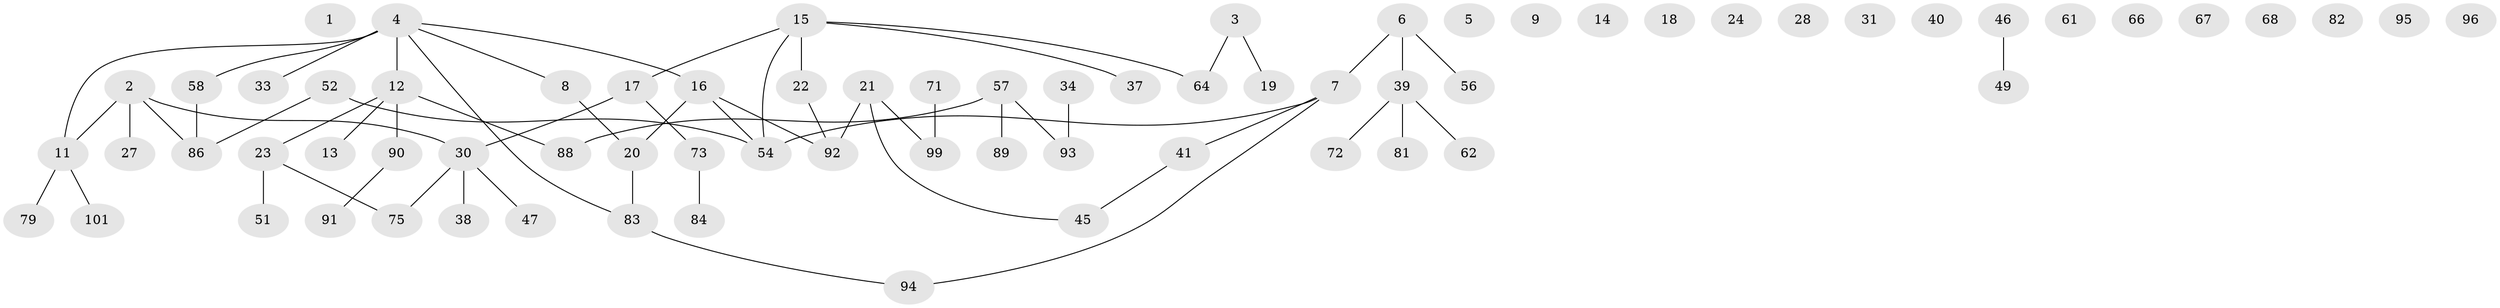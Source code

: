 // original degree distribution, {0: 0.13725490196078433, 1: 0.3333333333333333, 3: 0.1568627450980392, 2: 0.24509803921568626, 4: 0.08823529411764706, 5: 0.0392156862745098}
// Generated by graph-tools (version 1.1) at 2025/16/03/04/25 18:16:25]
// undirected, 71 vertices, 62 edges
graph export_dot {
graph [start="1"]
  node [color=gray90,style=filled];
  1;
  2 [super="+76"];
  3 [super="+42"];
  4 [super="+10+26+59"];
  5 [super="+48+74"];
  6 [super="+32"];
  7 [super="+53+69+77"];
  8 [super="+102"];
  9 [super="+25"];
  11 [super="+35+60"];
  12 [super="+63+85+97+100"];
  13;
  14;
  15 [super="+43+65"];
  16 [super="+36+44"];
  17 [super="+78"];
  18;
  19;
  20 [super="+87"];
  21 [super="+29+80+98"];
  22 [super="+50+55"];
  23 [super="+70"];
  24;
  27;
  28;
  30;
  31;
  33;
  34;
  37;
  38;
  39;
  40;
  41;
  45;
  46;
  47;
  49;
  51;
  52;
  54;
  56;
  57;
  58;
  61;
  62;
  64;
  66;
  67;
  68;
  71;
  72;
  73;
  75;
  79;
  81;
  82;
  83;
  84;
  86;
  88;
  89;
  90;
  91;
  92;
  93;
  94;
  95;
  96;
  99;
  101;
  2 -- 86;
  2 -- 27;
  2 -- 30;
  2 -- 11;
  3 -- 19;
  3 -- 64;
  4 -- 33;
  4 -- 58;
  4 -- 83;
  4 -- 8;
  4 -- 16;
  4 -- 11;
  4 -- 12;
  6 -- 56;
  6 -- 39;
  6 -- 7;
  7 -- 41;
  7 -- 54;
  7 -- 94;
  8 -- 20;
  11 -- 101;
  11 -- 79;
  12 -- 13;
  12 -- 23;
  12 -- 88;
  12 -- 90 [weight=2];
  15 -- 64;
  15 -- 37;
  15 -- 54;
  15 -- 17;
  15 -- 22;
  16 -- 54;
  16 -- 92;
  16 -- 20;
  17 -- 73;
  17 -- 30;
  20 -- 83;
  21 -- 45;
  21 -- 99;
  21 -- 92;
  22 -- 92;
  23 -- 75;
  23 -- 51;
  30 -- 38;
  30 -- 47;
  30 -- 75;
  34 -- 93;
  39 -- 62;
  39 -- 72;
  39 -- 81;
  41 -- 45;
  46 -- 49;
  52 -- 54;
  52 -- 86;
  57 -- 88;
  57 -- 89;
  57 -- 93;
  58 -- 86;
  71 -- 99;
  73 -- 84;
  83 -- 94;
  90 -- 91;
}

